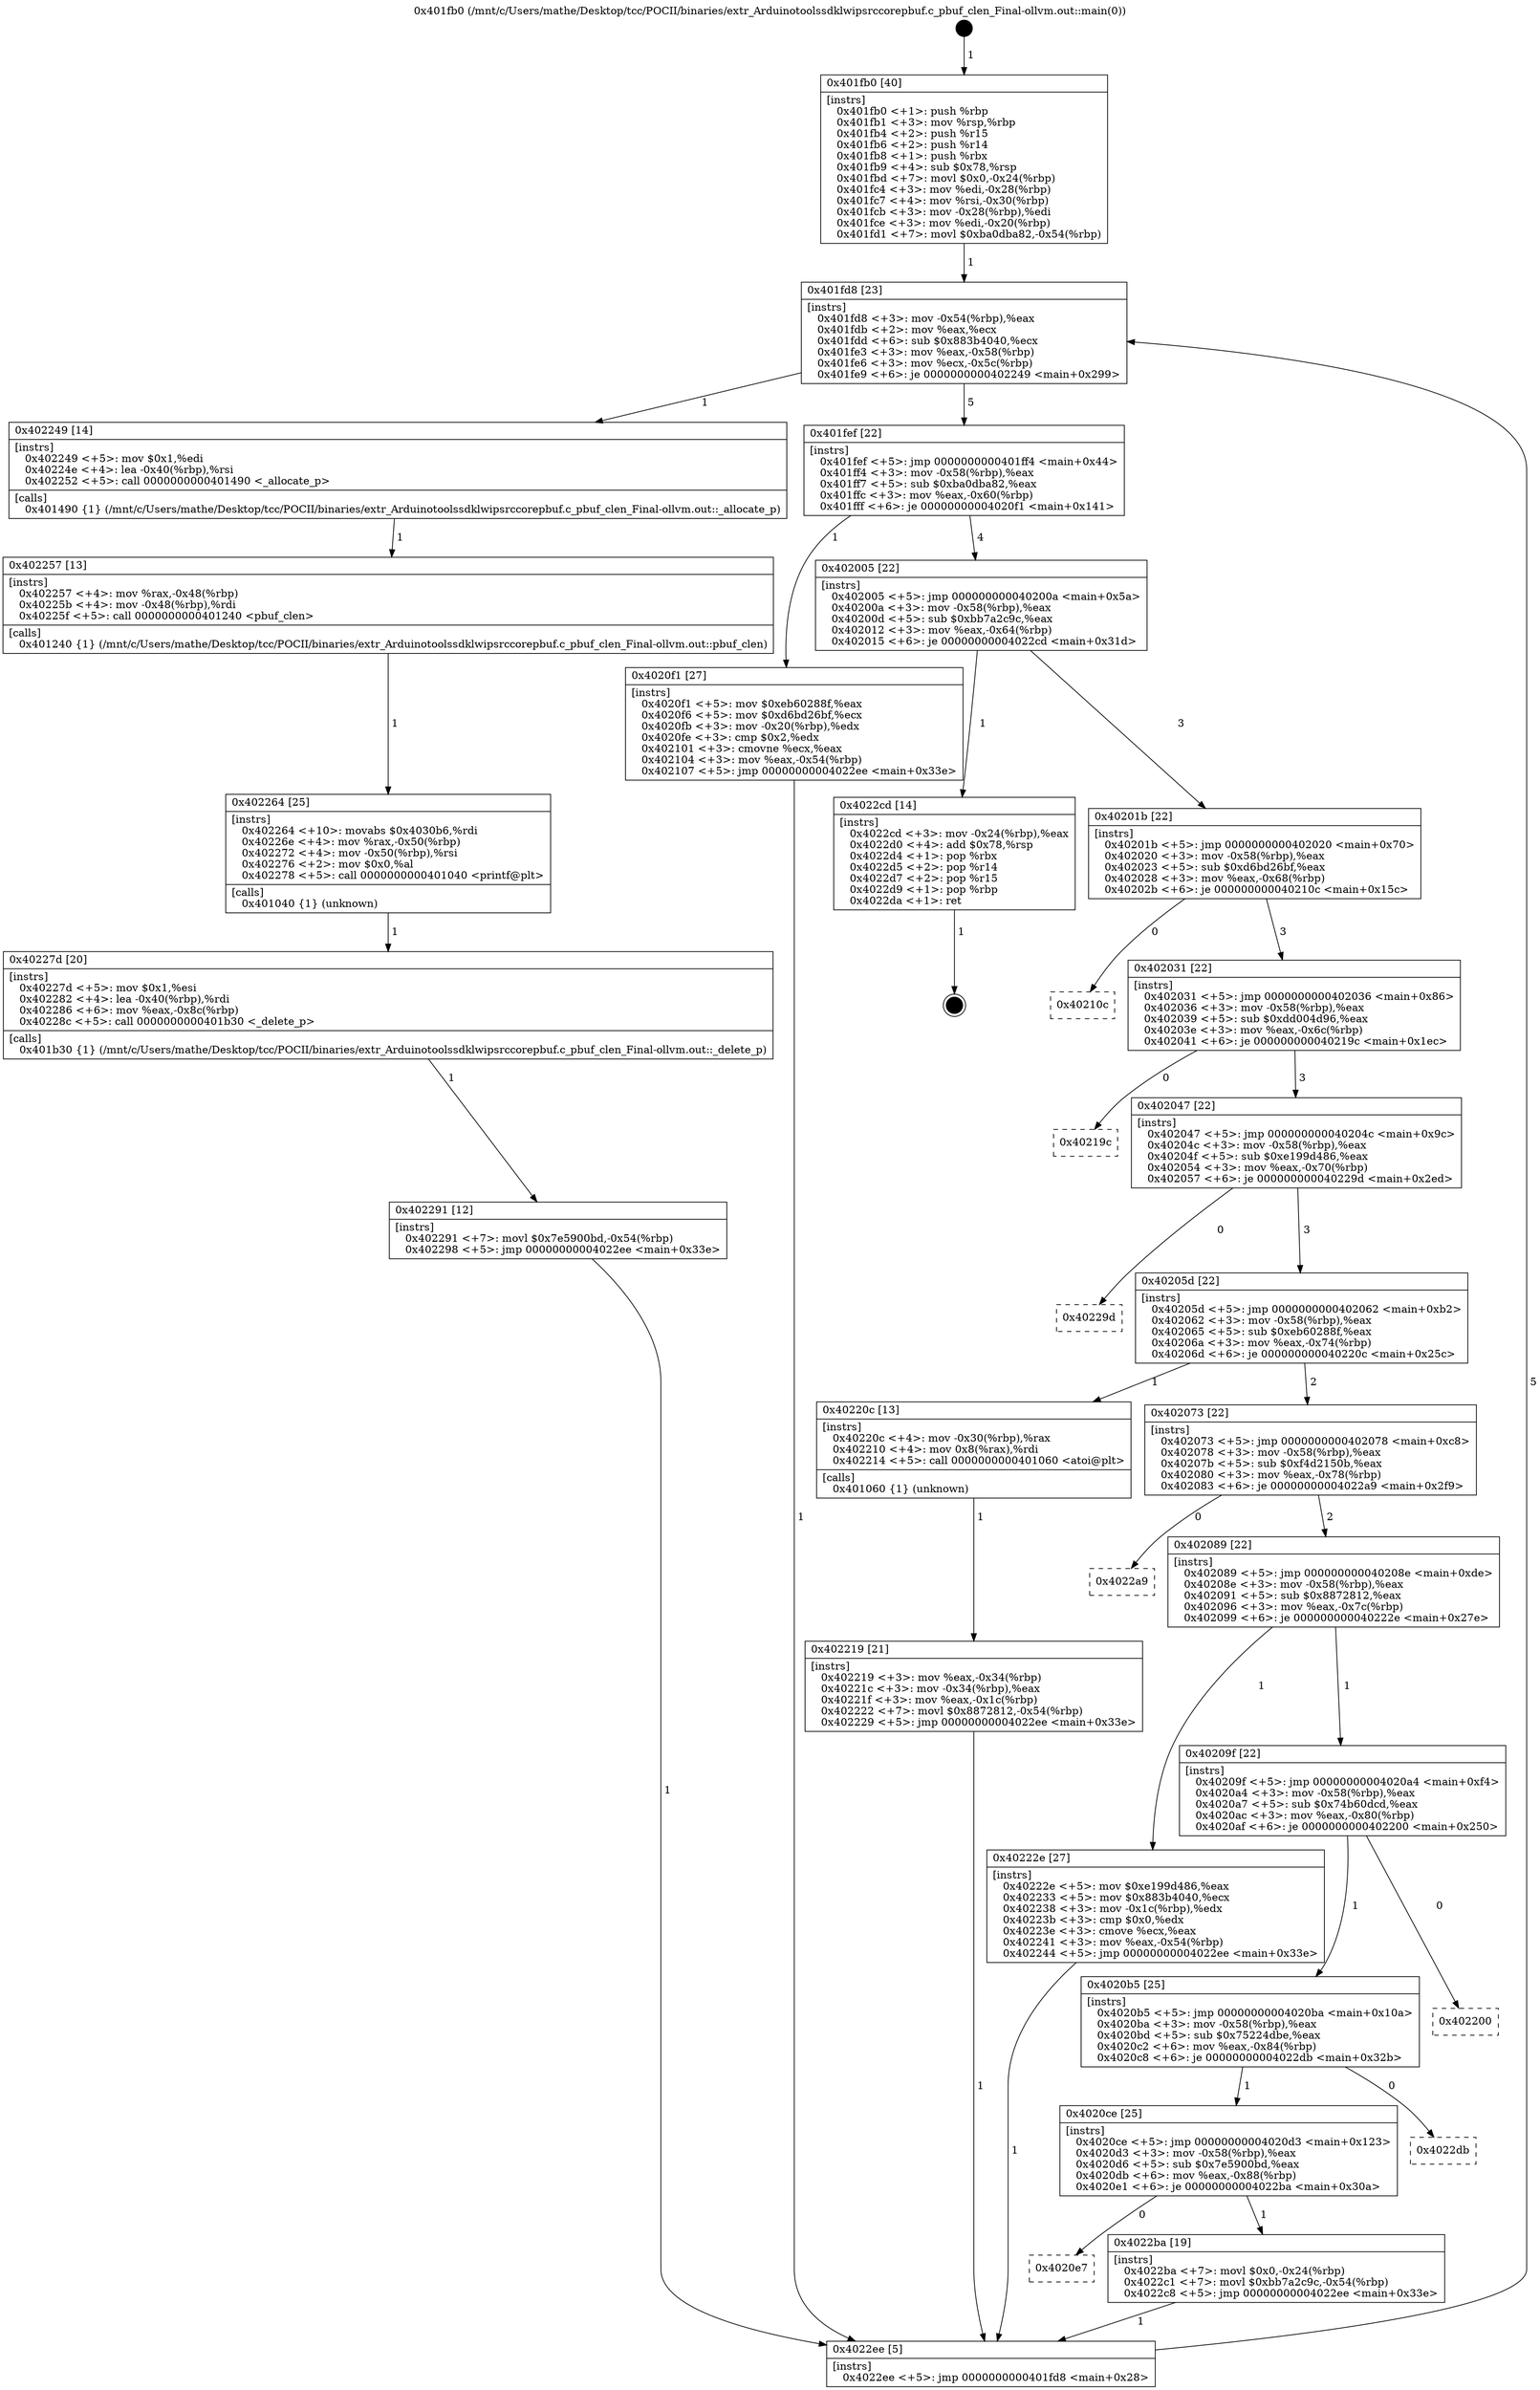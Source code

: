 digraph "0x401fb0" {
  label = "0x401fb0 (/mnt/c/Users/mathe/Desktop/tcc/POCII/binaries/extr_Arduinotoolssdklwipsrccorepbuf.c_pbuf_clen_Final-ollvm.out::main(0))"
  labelloc = "t"
  node[shape=record]

  Entry [label="",width=0.3,height=0.3,shape=circle,fillcolor=black,style=filled]
  "0x401fd8" [label="{
     0x401fd8 [23]\l
     | [instrs]\l
     &nbsp;&nbsp;0x401fd8 \<+3\>: mov -0x54(%rbp),%eax\l
     &nbsp;&nbsp;0x401fdb \<+2\>: mov %eax,%ecx\l
     &nbsp;&nbsp;0x401fdd \<+6\>: sub $0x883b4040,%ecx\l
     &nbsp;&nbsp;0x401fe3 \<+3\>: mov %eax,-0x58(%rbp)\l
     &nbsp;&nbsp;0x401fe6 \<+3\>: mov %ecx,-0x5c(%rbp)\l
     &nbsp;&nbsp;0x401fe9 \<+6\>: je 0000000000402249 \<main+0x299\>\l
  }"]
  "0x402249" [label="{
     0x402249 [14]\l
     | [instrs]\l
     &nbsp;&nbsp;0x402249 \<+5\>: mov $0x1,%edi\l
     &nbsp;&nbsp;0x40224e \<+4\>: lea -0x40(%rbp),%rsi\l
     &nbsp;&nbsp;0x402252 \<+5\>: call 0000000000401490 \<_allocate_p\>\l
     | [calls]\l
     &nbsp;&nbsp;0x401490 \{1\} (/mnt/c/Users/mathe/Desktop/tcc/POCII/binaries/extr_Arduinotoolssdklwipsrccorepbuf.c_pbuf_clen_Final-ollvm.out::_allocate_p)\l
  }"]
  "0x401fef" [label="{
     0x401fef [22]\l
     | [instrs]\l
     &nbsp;&nbsp;0x401fef \<+5\>: jmp 0000000000401ff4 \<main+0x44\>\l
     &nbsp;&nbsp;0x401ff4 \<+3\>: mov -0x58(%rbp),%eax\l
     &nbsp;&nbsp;0x401ff7 \<+5\>: sub $0xba0dba82,%eax\l
     &nbsp;&nbsp;0x401ffc \<+3\>: mov %eax,-0x60(%rbp)\l
     &nbsp;&nbsp;0x401fff \<+6\>: je 00000000004020f1 \<main+0x141\>\l
  }"]
  Exit [label="",width=0.3,height=0.3,shape=circle,fillcolor=black,style=filled,peripheries=2]
  "0x4020f1" [label="{
     0x4020f1 [27]\l
     | [instrs]\l
     &nbsp;&nbsp;0x4020f1 \<+5\>: mov $0xeb60288f,%eax\l
     &nbsp;&nbsp;0x4020f6 \<+5\>: mov $0xd6bd26bf,%ecx\l
     &nbsp;&nbsp;0x4020fb \<+3\>: mov -0x20(%rbp),%edx\l
     &nbsp;&nbsp;0x4020fe \<+3\>: cmp $0x2,%edx\l
     &nbsp;&nbsp;0x402101 \<+3\>: cmovne %ecx,%eax\l
     &nbsp;&nbsp;0x402104 \<+3\>: mov %eax,-0x54(%rbp)\l
     &nbsp;&nbsp;0x402107 \<+5\>: jmp 00000000004022ee \<main+0x33e\>\l
  }"]
  "0x402005" [label="{
     0x402005 [22]\l
     | [instrs]\l
     &nbsp;&nbsp;0x402005 \<+5\>: jmp 000000000040200a \<main+0x5a\>\l
     &nbsp;&nbsp;0x40200a \<+3\>: mov -0x58(%rbp),%eax\l
     &nbsp;&nbsp;0x40200d \<+5\>: sub $0xbb7a2c9c,%eax\l
     &nbsp;&nbsp;0x402012 \<+3\>: mov %eax,-0x64(%rbp)\l
     &nbsp;&nbsp;0x402015 \<+6\>: je 00000000004022cd \<main+0x31d\>\l
  }"]
  "0x4022ee" [label="{
     0x4022ee [5]\l
     | [instrs]\l
     &nbsp;&nbsp;0x4022ee \<+5\>: jmp 0000000000401fd8 \<main+0x28\>\l
  }"]
  "0x401fb0" [label="{
     0x401fb0 [40]\l
     | [instrs]\l
     &nbsp;&nbsp;0x401fb0 \<+1\>: push %rbp\l
     &nbsp;&nbsp;0x401fb1 \<+3\>: mov %rsp,%rbp\l
     &nbsp;&nbsp;0x401fb4 \<+2\>: push %r15\l
     &nbsp;&nbsp;0x401fb6 \<+2\>: push %r14\l
     &nbsp;&nbsp;0x401fb8 \<+1\>: push %rbx\l
     &nbsp;&nbsp;0x401fb9 \<+4\>: sub $0x78,%rsp\l
     &nbsp;&nbsp;0x401fbd \<+7\>: movl $0x0,-0x24(%rbp)\l
     &nbsp;&nbsp;0x401fc4 \<+3\>: mov %edi,-0x28(%rbp)\l
     &nbsp;&nbsp;0x401fc7 \<+4\>: mov %rsi,-0x30(%rbp)\l
     &nbsp;&nbsp;0x401fcb \<+3\>: mov -0x28(%rbp),%edi\l
     &nbsp;&nbsp;0x401fce \<+3\>: mov %edi,-0x20(%rbp)\l
     &nbsp;&nbsp;0x401fd1 \<+7\>: movl $0xba0dba82,-0x54(%rbp)\l
  }"]
  "0x4020e7" [label="{
     0x4020e7\l
  }", style=dashed]
  "0x4022cd" [label="{
     0x4022cd [14]\l
     | [instrs]\l
     &nbsp;&nbsp;0x4022cd \<+3\>: mov -0x24(%rbp),%eax\l
     &nbsp;&nbsp;0x4022d0 \<+4\>: add $0x78,%rsp\l
     &nbsp;&nbsp;0x4022d4 \<+1\>: pop %rbx\l
     &nbsp;&nbsp;0x4022d5 \<+2\>: pop %r14\l
     &nbsp;&nbsp;0x4022d7 \<+2\>: pop %r15\l
     &nbsp;&nbsp;0x4022d9 \<+1\>: pop %rbp\l
     &nbsp;&nbsp;0x4022da \<+1\>: ret\l
  }"]
  "0x40201b" [label="{
     0x40201b [22]\l
     | [instrs]\l
     &nbsp;&nbsp;0x40201b \<+5\>: jmp 0000000000402020 \<main+0x70\>\l
     &nbsp;&nbsp;0x402020 \<+3\>: mov -0x58(%rbp),%eax\l
     &nbsp;&nbsp;0x402023 \<+5\>: sub $0xd6bd26bf,%eax\l
     &nbsp;&nbsp;0x402028 \<+3\>: mov %eax,-0x68(%rbp)\l
     &nbsp;&nbsp;0x40202b \<+6\>: je 000000000040210c \<main+0x15c\>\l
  }"]
  "0x4022ba" [label="{
     0x4022ba [19]\l
     | [instrs]\l
     &nbsp;&nbsp;0x4022ba \<+7\>: movl $0x0,-0x24(%rbp)\l
     &nbsp;&nbsp;0x4022c1 \<+7\>: movl $0xbb7a2c9c,-0x54(%rbp)\l
     &nbsp;&nbsp;0x4022c8 \<+5\>: jmp 00000000004022ee \<main+0x33e\>\l
  }"]
  "0x40210c" [label="{
     0x40210c\l
  }", style=dashed]
  "0x402031" [label="{
     0x402031 [22]\l
     | [instrs]\l
     &nbsp;&nbsp;0x402031 \<+5\>: jmp 0000000000402036 \<main+0x86\>\l
     &nbsp;&nbsp;0x402036 \<+3\>: mov -0x58(%rbp),%eax\l
     &nbsp;&nbsp;0x402039 \<+5\>: sub $0xdd004d96,%eax\l
     &nbsp;&nbsp;0x40203e \<+3\>: mov %eax,-0x6c(%rbp)\l
     &nbsp;&nbsp;0x402041 \<+6\>: je 000000000040219c \<main+0x1ec\>\l
  }"]
  "0x4020ce" [label="{
     0x4020ce [25]\l
     | [instrs]\l
     &nbsp;&nbsp;0x4020ce \<+5\>: jmp 00000000004020d3 \<main+0x123\>\l
     &nbsp;&nbsp;0x4020d3 \<+3\>: mov -0x58(%rbp),%eax\l
     &nbsp;&nbsp;0x4020d6 \<+5\>: sub $0x7e5900bd,%eax\l
     &nbsp;&nbsp;0x4020db \<+6\>: mov %eax,-0x88(%rbp)\l
     &nbsp;&nbsp;0x4020e1 \<+6\>: je 00000000004022ba \<main+0x30a\>\l
  }"]
  "0x40219c" [label="{
     0x40219c\l
  }", style=dashed]
  "0x402047" [label="{
     0x402047 [22]\l
     | [instrs]\l
     &nbsp;&nbsp;0x402047 \<+5\>: jmp 000000000040204c \<main+0x9c\>\l
     &nbsp;&nbsp;0x40204c \<+3\>: mov -0x58(%rbp),%eax\l
     &nbsp;&nbsp;0x40204f \<+5\>: sub $0xe199d486,%eax\l
     &nbsp;&nbsp;0x402054 \<+3\>: mov %eax,-0x70(%rbp)\l
     &nbsp;&nbsp;0x402057 \<+6\>: je 000000000040229d \<main+0x2ed\>\l
  }"]
  "0x4022db" [label="{
     0x4022db\l
  }", style=dashed]
  "0x40229d" [label="{
     0x40229d\l
  }", style=dashed]
  "0x40205d" [label="{
     0x40205d [22]\l
     | [instrs]\l
     &nbsp;&nbsp;0x40205d \<+5\>: jmp 0000000000402062 \<main+0xb2\>\l
     &nbsp;&nbsp;0x402062 \<+3\>: mov -0x58(%rbp),%eax\l
     &nbsp;&nbsp;0x402065 \<+5\>: sub $0xeb60288f,%eax\l
     &nbsp;&nbsp;0x40206a \<+3\>: mov %eax,-0x74(%rbp)\l
     &nbsp;&nbsp;0x40206d \<+6\>: je 000000000040220c \<main+0x25c\>\l
  }"]
  "0x4020b5" [label="{
     0x4020b5 [25]\l
     | [instrs]\l
     &nbsp;&nbsp;0x4020b5 \<+5\>: jmp 00000000004020ba \<main+0x10a\>\l
     &nbsp;&nbsp;0x4020ba \<+3\>: mov -0x58(%rbp),%eax\l
     &nbsp;&nbsp;0x4020bd \<+5\>: sub $0x75224dbe,%eax\l
     &nbsp;&nbsp;0x4020c2 \<+6\>: mov %eax,-0x84(%rbp)\l
     &nbsp;&nbsp;0x4020c8 \<+6\>: je 00000000004022db \<main+0x32b\>\l
  }"]
  "0x40220c" [label="{
     0x40220c [13]\l
     | [instrs]\l
     &nbsp;&nbsp;0x40220c \<+4\>: mov -0x30(%rbp),%rax\l
     &nbsp;&nbsp;0x402210 \<+4\>: mov 0x8(%rax),%rdi\l
     &nbsp;&nbsp;0x402214 \<+5\>: call 0000000000401060 \<atoi@plt\>\l
     | [calls]\l
     &nbsp;&nbsp;0x401060 \{1\} (unknown)\l
  }"]
  "0x402073" [label="{
     0x402073 [22]\l
     | [instrs]\l
     &nbsp;&nbsp;0x402073 \<+5\>: jmp 0000000000402078 \<main+0xc8\>\l
     &nbsp;&nbsp;0x402078 \<+3\>: mov -0x58(%rbp),%eax\l
     &nbsp;&nbsp;0x40207b \<+5\>: sub $0xf4d2150b,%eax\l
     &nbsp;&nbsp;0x402080 \<+3\>: mov %eax,-0x78(%rbp)\l
     &nbsp;&nbsp;0x402083 \<+6\>: je 00000000004022a9 \<main+0x2f9\>\l
  }"]
  "0x402219" [label="{
     0x402219 [21]\l
     | [instrs]\l
     &nbsp;&nbsp;0x402219 \<+3\>: mov %eax,-0x34(%rbp)\l
     &nbsp;&nbsp;0x40221c \<+3\>: mov -0x34(%rbp),%eax\l
     &nbsp;&nbsp;0x40221f \<+3\>: mov %eax,-0x1c(%rbp)\l
     &nbsp;&nbsp;0x402222 \<+7\>: movl $0x8872812,-0x54(%rbp)\l
     &nbsp;&nbsp;0x402229 \<+5\>: jmp 00000000004022ee \<main+0x33e\>\l
  }"]
  "0x402200" [label="{
     0x402200\l
  }", style=dashed]
  "0x4022a9" [label="{
     0x4022a9\l
  }", style=dashed]
  "0x402089" [label="{
     0x402089 [22]\l
     | [instrs]\l
     &nbsp;&nbsp;0x402089 \<+5\>: jmp 000000000040208e \<main+0xde\>\l
     &nbsp;&nbsp;0x40208e \<+3\>: mov -0x58(%rbp),%eax\l
     &nbsp;&nbsp;0x402091 \<+5\>: sub $0x8872812,%eax\l
     &nbsp;&nbsp;0x402096 \<+3\>: mov %eax,-0x7c(%rbp)\l
     &nbsp;&nbsp;0x402099 \<+6\>: je 000000000040222e \<main+0x27e\>\l
  }"]
  "0x402291" [label="{
     0x402291 [12]\l
     | [instrs]\l
     &nbsp;&nbsp;0x402291 \<+7\>: movl $0x7e5900bd,-0x54(%rbp)\l
     &nbsp;&nbsp;0x402298 \<+5\>: jmp 00000000004022ee \<main+0x33e\>\l
  }"]
  "0x40222e" [label="{
     0x40222e [27]\l
     | [instrs]\l
     &nbsp;&nbsp;0x40222e \<+5\>: mov $0xe199d486,%eax\l
     &nbsp;&nbsp;0x402233 \<+5\>: mov $0x883b4040,%ecx\l
     &nbsp;&nbsp;0x402238 \<+3\>: mov -0x1c(%rbp),%edx\l
     &nbsp;&nbsp;0x40223b \<+3\>: cmp $0x0,%edx\l
     &nbsp;&nbsp;0x40223e \<+3\>: cmove %ecx,%eax\l
     &nbsp;&nbsp;0x402241 \<+3\>: mov %eax,-0x54(%rbp)\l
     &nbsp;&nbsp;0x402244 \<+5\>: jmp 00000000004022ee \<main+0x33e\>\l
  }"]
  "0x40209f" [label="{
     0x40209f [22]\l
     | [instrs]\l
     &nbsp;&nbsp;0x40209f \<+5\>: jmp 00000000004020a4 \<main+0xf4\>\l
     &nbsp;&nbsp;0x4020a4 \<+3\>: mov -0x58(%rbp),%eax\l
     &nbsp;&nbsp;0x4020a7 \<+5\>: sub $0x74b60dcd,%eax\l
     &nbsp;&nbsp;0x4020ac \<+3\>: mov %eax,-0x80(%rbp)\l
     &nbsp;&nbsp;0x4020af \<+6\>: je 0000000000402200 \<main+0x250\>\l
  }"]
  "0x402257" [label="{
     0x402257 [13]\l
     | [instrs]\l
     &nbsp;&nbsp;0x402257 \<+4\>: mov %rax,-0x48(%rbp)\l
     &nbsp;&nbsp;0x40225b \<+4\>: mov -0x48(%rbp),%rdi\l
     &nbsp;&nbsp;0x40225f \<+5\>: call 0000000000401240 \<pbuf_clen\>\l
     | [calls]\l
     &nbsp;&nbsp;0x401240 \{1\} (/mnt/c/Users/mathe/Desktop/tcc/POCII/binaries/extr_Arduinotoolssdklwipsrccorepbuf.c_pbuf_clen_Final-ollvm.out::pbuf_clen)\l
  }"]
  "0x402264" [label="{
     0x402264 [25]\l
     | [instrs]\l
     &nbsp;&nbsp;0x402264 \<+10\>: movabs $0x4030b6,%rdi\l
     &nbsp;&nbsp;0x40226e \<+4\>: mov %rax,-0x50(%rbp)\l
     &nbsp;&nbsp;0x402272 \<+4\>: mov -0x50(%rbp),%rsi\l
     &nbsp;&nbsp;0x402276 \<+2\>: mov $0x0,%al\l
     &nbsp;&nbsp;0x402278 \<+5\>: call 0000000000401040 \<printf@plt\>\l
     | [calls]\l
     &nbsp;&nbsp;0x401040 \{1\} (unknown)\l
  }"]
  "0x40227d" [label="{
     0x40227d [20]\l
     | [instrs]\l
     &nbsp;&nbsp;0x40227d \<+5\>: mov $0x1,%esi\l
     &nbsp;&nbsp;0x402282 \<+4\>: lea -0x40(%rbp),%rdi\l
     &nbsp;&nbsp;0x402286 \<+6\>: mov %eax,-0x8c(%rbp)\l
     &nbsp;&nbsp;0x40228c \<+5\>: call 0000000000401b30 \<_delete_p\>\l
     | [calls]\l
     &nbsp;&nbsp;0x401b30 \{1\} (/mnt/c/Users/mathe/Desktop/tcc/POCII/binaries/extr_Arduinotoolssdklwipsrccorepbuf.c_pbuf_clen_Final-ollvm.out::_delete_p)\l
  }"]
  Entry -> "0x401fb0" [label=" 1"]
  "0x401fd8" -> "0x402249" [label=" 1"]
  "0x401fd8" -> "0x401fef" [label=" 5"]
  "0x4022cd" -> Exit [label=" 1"]
  "0x401fef" -> "0x4020f1" [label=" 1"]
  "0x401fef" -> "0x402005" [label=" 4"]
  "0x4020f1" -> "0x4022ee" [label=" 1"]
  "0x401fb0" -> "0x401fd8" [label=" 1"]
  "0x4022ee" -> "0x401fd8" [label=" 5"]
  "0x4022ba" -> "0x4022ee" [label=" 1"]
  "0x402005" -> "0x4022cd" [label=" 1"]
  "0x402005" -> "0x40201b" [label=" 3"]
  "0x4020ce" -> "0x4020e7" [label=" 0"]
  "0x40201b" -> "0x40210c" [label=" 0"]
  "0x40201b" -> "0x402031" [label=" 3"]
  "0x4020ce" -> "0x4022ba" [label=" 1"]
  "0x402031" -> "0x40219c" [label=" 0"]
  "0x402031" -> "0x402047" [label=" 3"]
  "0x4020b5" -> "0x4020ce" [label=" 1"]
  "0x402047" -> "0x40229d" [label=" 0"]
  "0x402047" -> "0x40205d" [label=" 3"]
  "0x4020b5" -> "0x4022db" [label=" 0"]
  "0x40205d" -> "0x40220c" [label=" 1"]
  "0x40205d" -> "0x402073" [label=" 2"]
  "0x40220c" -> "0x402219" [label=" 1"]
  "0x402219" -> "0x4022ee" [label=" 1"]
  "0x40209f" -> "0x4020b5" [label=" 1"]
  "0x402073" -> "0x4022a9" [label=" 0"]
  "0x402073" -> "0x402089" [label=" 2"]
  "0x40209f" -> "0x402200" [label=" 0"]
  "0x402089" -> "0x40222e" [label=" 1"]
  "0x402089" -> "0x40209f" [label=" 1"]
  "0x40222e" -> "0x4022ee" [label=" 1"]
  "0x402249" -> "0x402257" [label=" 1"]
  "0x402257" -> "0x402264" [label=" 1"]
  "0x402264" -> "0x40227d" [label=" 1"]
  "0x40227d" -> "0x402291" [label=" 1"]
  "0x402291" -> "0x4022ee" [label=" 1"]
}
